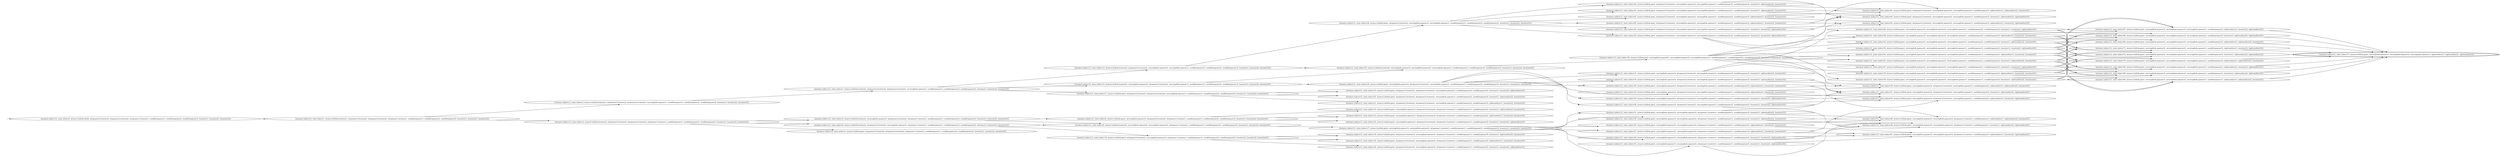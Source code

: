 digraph {
rankdir="LR"
s0[label="(instance index=12, state index=0, atoms={at(bob,shed), at(spanner3,location2), at(spanner2,location2), at(spanner1,location1), useable(spanner1), useable(spanner2), useable(spanner3), loose(nut1), loose(nut2), loose(nut3)})"]
s1[label="(instance index=12, state index=1, atoms={at(bob,location1), at(spanner3,location2), at(spanner2,location2), at(spanner1,location1), useable(spanner1), useable(spanner2), useable(spanner3), loose(nut1), loose(nut2), loose(nut3)})"]
s3[label="(instance index=12, state index=3, atoms={at(bob,location1), at(spanner3,location2), at(spanner2,location2), carrying(bob,spanner1), useable(spanner1), useable(spanner2), useable(spanner3), loose(nut1), loose(nut2), loose(nut3)})"]
s2[label="(instance index=12, state index=2, atoms={at(bob,location2), at(spanner3,location2), at(spanner2,location2), at(spanner1,location1), useable(spanner1), useable(spanner2), useable(spanner3), loose(nut1), loose(nut2), loose(nut3)})"]
s7[label="(instance index=12, state index=7, atoms={at(bob,location2), at(spanner3,location2), at(spanner2,location2), carrying(bob,spanner1), useable(spanner1), useable(spanner2), useable(spanner3), loose(nut1), loose(nut2), loose(nut3)})"]
s6[label="(instance index=12, state index=6, atoms={at(bob,location2), at(spanner3,location2), carrying(bob,spanner2), at(spanner1,location1), useable(spanner1), useable(spanner2), useable(spanner3), loose(nut1), loose(nut2), loose(nut3)})"]
s5[label="(instance index=12, state index=5, atoms={at(bob,location2), carrying(bob,spanner3), at(spanner2,location2), at(spanner1,location1), useable(spanner1), useable(spanner2), useable(spanner3), loose(nut1), loose(nut2), loose(nut3)})"]
s4[label="(instance index=12, state index=4, atoms={at(bob,gate), at(spanner3,location2), at(spanner2,location2), at(spanner1,location1), useable(spanner1), useable(spanner2), useable(spanner3), loose(nut1), loose(nut2), loose(nut3)})"]
s12[label="(instance index=12, state index=12, atoms={at(bob,location2), carrying(bob,spanner3), at(spanner2,location2), carrying(bob,spanner1), useable(spanner1), useable(spanner2), useable(spanner3), loose(nut1), loose(nut2), loose(nut3)})"]
s13[label="(instance index=12, state index=13, atoms={at(bob,location2), at(spanner3,location2), carrying(bob,spanner2), carrying(bob,spanner1), useable(spanner1), useable(spanner2), useable(spanner3), loose(nut1), loose(nut2), loose(nut3)})"]
s11[label="(instance index=12, state index=11, atoms={at(bob,gate), at(spanner3,location2), at(spanner2,location2), carrying(bob,spanner1), useable(spanner1), useable(spanner2), useable(spanner3), loose(nut1), loose(nut2), loose(nut3)})"]
s9[label="(instance index=12, state index=9, atoms={at(bob,location2), carrying(bob,spanner3), carrying(bob,spanner2), at(spanner1,location1), useable(spanner1), useable(spanner2), useable(spanner3), loose(nut1), loose(nut2), loose(nut3)})"]
s10[label="(instance index=12, state index=10, atoms={at(bob,gate), at(spanner3,location2), carrying(bob,spanner2), at(spanner1,location1), useable(spanner1), useable(spanner2), useable(spanner3), loose(nut1), loose(nut2), loose(nut3)})"]
s8[label="(instance index=12, state index=8, atoms={at(bob,gate), carrying(bob,spanner3), at(spanner2,location2), at(spanner1,location1), useable(spanner1), useable(spanner2), useable(spanner3), loose(nut1), loose(nut2), loose(nut3)})"]
s25[label="(instance index=12, state index=25, atoms={at(bob,location2), carrying(bob,spanner3), carrying(bob,spanner2), carrying(bob,spanner1), useable(spanner1), useable(spanner2), useable(spanner3), loose(nut1), loose(nut2), loose(nut3)})"]
s24[label="(instance index=12, state index=24, atoms={at(bob,gate), carrying(bob,spanner3), at(spanner2,location2), carrying(bob,spanner1), useable(spanner1), useable(spanner2), useable(spanner3), loose(nut1), loose(nut2), loose(nut3)})"]
s26[label="(instance index=12, state index=26, atoms={at(bob,gate), at(spanner3,location2), carrying(bob,spanner2), carrying(bob,spanner1), useable(spanner1), useable(spanner2), useable(spanner3), loose(nut1), loose(nut2), loose(nut3)})"]
s23[label="(instance index=12, state index=23, atoms={at(bob,gate), at(spanner3,location2), at(spanner2,location2), carrying(bob,spanner1), useable(spanner2), useable(spanner3), loose(nut1), loose(nut2), tightened(nut3)})"]
s22[label="(instance index=12, state index=22, atoms={at(bob,gate), at(spanner3,location2), at(spanner2,location2), carrying(bob,spanner1), useable(spanner2), useable(spanner3), loose(nut1), tightened(nut2), loose(nut3)})"]
s21[label="(instance index=12, state index=21, atoms={at(bob,gate), at(spanner3,location2), at(spanner2,location2), carrying(bob,spanner1), useable(spanner2), useable(spanner3), tightened(nut1), loose(nut2), loose(nut3)})"]
s17[label="(instance index=12, state index=17, atoms={at(bob,gate), carrying(bob,spanner3), carrying(bob,spanner2), at(spanner1,location1), useable(spanner1), useable(spanner2), useable(spanner3), loose(nut1), loose(nut2), loose(nut3)})"]
s20[label="(instance index=12, state index=20, atoms={at(bob,gate), at(spanner3,location2), carrying(bob,spanner2), at(spanner1,location1), useable(spanner1), useable(spanner3), loose(nut1), loose(nut2), tightened(nut3)})"]
s19[label="(instance index=12, state index=19, atoms={at(bob,gate), at(spanner3,location2), carrying(bob,spanner2), at(spanner1,location1), useable(spanner1), useable(spanner3), loose(nut1), tightened(nut2), loose(nut3)})"]
s18[label="(instance index=12, state index=18, atoms={at(bob,gate), at(spanner3,location2), carrying(bob,spanner2), at(spanner1,location1), useable(spanner1), useable(spanner3), tightened(nut1), loose(nut2), loose(nut3)})"]
s16[label="(instance index=12, state index=16, atoms={at(bob,gate), carrying(bob,spanner3), at(spanner2,location2), at(spanner1,location1), useable(spanner1), useable(spanner2), loose(nut1), loose(nut2), tightened(nut3)})"]
s15[label="(instance index=12, state index=15, atoms={at(bob,gate), carrying(bob,spanner3), at(spanner2,location2), at(spanner1,location1), useable(spanner1), useable(spanner2), loose(nut1), tightened(nut2), loose(nut3)})"]
s14[label="(instance index=12, state index=14, atoms={at(bob,gate), carrying(bob,spanner3), at(spanner2,location2), at(spanner1,location1), useable(spanner1), useable(spanner2), tightened(nut1), loose(nut2), loose(nut3)})"]
s39[label="(instance index=12, state index=39, atoms={at(bob,gate), carrying(bob,spanner3), carrying(bob,spanner2), carrying(bob,spanner1), useable(spanner1), useable(spanner2), useable(spanner3), loose(nut1), loose(nut2), loose(nut3)})"]
s38[label="(instance index=12, state index=38, atoms={at(bob,gate), carrying(bob,spanner3), at(spanner2,location2), carrying(bob,spanner1), useable(spanner2), useable(spanner3), loose(nut1), loose(nut2), tightened(nut3)})"]
s37[label="(instance index=12, state index=37, atoms={at(bob,gate), carrying(bob,spanner3), at(spanner2,location2), carrying(bob,spanner1), useable(spanner2), useable(spanner3), loose(nut1), tightened(nut2), loose(nut3)})"]
s36[label="(instance index=12, state index=36, atoms={at(bob,gate), carrying(bob,spanner3), at(spanner2,location2), carrying(bob,spanner1), useable(spanner2), useable(spanner3), tightened(nut1), loose(nut2), loose(nut3)})"]
s35[label="(instance index=12, state index=35, atoms={at(bob,gate), carrying(bob,spanner3), at(spanner2,location2), carrying(bob,spanner1), useable(spanner1), useable(spanner2), loose(nut1), loose(nut2), tightened(nut3)})"]
s34[label="(instance index=12, state index=34, atoms={at(bob,gate), carrying(bob,spanner3), at(spanner2,location2), carrying(bob,spanner1), useable(spanner1), useable(spanner2), loose(nut1), tightened(nut2), loose(nut3)})"]
s33[label="(instance index=12, state index=33, atoms={at(bob,gate), carrying(bob,spanner3), at(spanner2,location2), carrying(bob,spanner1), useable(spanner1), useable(spanner2), tightened(nut1), loose(nut2), loose(nut3)})"]
s45[label="(instance index=12, state index=45, atoms={at(bob,gate), at(spanner3,location2), carrying(bob,spanner2), carrying(bob,spanner1), useable(spanner2), useable(spanner3), loose(nut1), loose(nut2), tightened(nut3)})"]
s44[label="(instance index=12, state index=44, atoms={at(bob,gate), at(spanner3,location2), carrying(bob,spanner2), carrying(bob,spanner1), useable(spanner2), useable(spanner3), loose(nut1), tightened(nut2), loose(nut3)})"]
s43[label="(instance index=12, state index=43, atoms={at(bob,gate), at(spanner3,location2), carrying(bob,spanner2), carrying(bob,spanner1), useable(spanner2), useable(spanner3), tightened(nut1), loose(nut2), loose(nut3)})"]
s42[label="(instance index=12, state index=42, atoms={at(bob,gate), at(spanner3,location2), carrying(bob,spanner2), carrying(bob,spanner1), useable(spanner1), useable(spanner3), loose(nut1), loose(nut2), tightened(nut3)})"]
s41[label="(instance index=12, state index=41, atoms={at(bob,gate), at(spanner3,location2), carrying(bob,spanner2), carrying(bob,spanner1), useable(spanner1), useable(spanner3), loose(nut1), tightened(nut2), loose(nut3)})"]
s40[label="(instance index=12, state index=40, atoms={at(bob,gate), at(spanner3,location2), carrying(bob,spanner2), carrying(bob,spanner1), useable(spanner1), useable(spanner3), tightened(nut1), loose(nut2), loose(nut3)})"]
s32[label="(instance index=12, state index=32, atoms={at(bob,gate), carrying(bob,spanner3), carrying(bob,spanner2), at(spanner1,location1), useable(spanner1), useable(spanner3), loose(nut1), loose(nut2), tightened(nut3)})"]
s31[label="(instance index=12, state index=31, atoms={at(bob,gate), carrying(bob,spanner3), carrying(bob,spanner2), at(spanner1,location1), useable(spanner1), useable(spanner3), loose(nut1), tightened(nut2), loose(nut3)})"]
s30[label="(instance index=12, state index=30, atoms={at(bob,gate), carrying(bob,spanner3), carrying(bob,spanner2), at(spanner1,location1), useable(spanner1), useable(spanner3), tightened(nut1), loose(nut2), loose(nut3)})"]
s29[label="(instance index=12, state index=29, atoms={at(bob,gate), carrying(bob,spanner3), carrying(bob,spanner2), at(spanner1,location1), useable(spanner1), useable(spanner2), loose(nut1), loose(nut2), tightened(nut3)})"]
s28[label="(instance index=12, state index=28, atoms={at(bob,gate), carrying(bob,spanner3), carrying(bob,spanner2), at(spanner1,location1), useable(spanner1), useable(spanner2), loose(nut1), tightened(nut2), loose(nut3)})"]
s27[label="(instance index=12, state index=27, atoms={at(bob,gate), carrying(bob,spanner3), carrying(bob,spanner2), at(spanner1,location1), useable(spanner1), useable(spanner2), tightened(nut1), loose(nut2), loose(nut3)})"]
s58[label="(instance index=12, state index=58, atoms={at(bob,gate), carrying(bob,spanner3), carrying(bob,spanner2), carrying(bob,spanner1), useable(spanner2), useable(spanner3), tightened(nut1), loose(nut2), loose(nut3)})"]
s54[label="(instance index=12, state index=54, atoms={at(bob,gate), carrying(bob,spanner3), carrying(bob,spanner2), carrying(bob,spanner1), useable(spanner1), useable(spanner2), loose(nut1), loose(nut2), tightened(nut3)})"]
s55[label="(instance index=12, state index=55, atoms={at(bob,gate), carrying(bob,spanner3), carrying(bob,spanner2), carrying(bob,spanner1), useable(spanner1), useable(spanner3), tightened(nut1), loose(nut2), loose(nut3)})"]
s53[label="(instance index=12, state index=53, atoms={at(bob,gate), carrying(bob,spanner3), carrying(bob,spanner2), carrying(bob,spanner1), useable(spanner1), useable(spanner2), loose(nut1), tightened(nut2), loose(nut3)})"]
s52[label="(instance index=12, state index=52, atoms={at(bob,gate), carrying(bob,spanner3), carrying(bob,spanner2), carrying(bob,spanner1), useable(spanner1), useable(spanner2), tightened(nut1), loose(nut2), loose(nut3)})"]
s57[label="(instance index=12, state index=57, atoms={at(bob,gate), carrying(bob,spanner3), carrying(bob,spanner2), carrying(bob,spanner1), useable(spanner1), useable(spanner3), loose(nut1), loose(nut2), tightened(nut3)})"]
s60[label="(instance index=12, state index=60, atoms={at(bob,gate), carrying(bob,spanner3), carrying(bob,spanner2), carrying(bob,spanner1), useable(spanner2), useable(spanner3), loose(nut1), loose(nut2), tightened(nut3)})"]
s59[label="(instance index=12, state index=59, atoms={at(bob,gate), carrying(bob,spanner3), carrying(bob,spanner2), carrying(bob,spanner1), useable(spanner2), useable(spanner3), loose(nut1), tightened(nut2), loose(nut3)})"]
s56[label="(instance index=12, state index=56, atoms={at(bob,gate), carrying(bob,spanner3), carrying(bob,spanner2), carrying(bob,spanner1), useable(spanner1), useable(spanner3), loose(nut1), tightened(nut2), loose(nut3)})"]
s51[label="(instance index=12, state index=51, atoms={at(bob,gate), carrying(bob,spanner3), at(spanner2,location2), carrying(bob,spanner1), useable(spanner2), loose(nut1), tightened(nut2), tightened(nut3)})"]
s50[label="(instance index=12, state index=50, atoms={at(bob,gate), carrying(bob,spanner3), at(spanner2,location2), carrying(bob,spanner1), useable(spanner2), tightened(nut1), loose(nut2), tightened(nut3)})"]
s49[label="(instance index=12, state index=49, atoms={at(bob,gate), carrying(bob,spanner3), at(spanner2,location2), carrying(bob,spanner1), useable(spanner2), tightened(nut1), tightened(nut2), loose(nut3)})"]
s63[label="(instance index=12, state index=63, atoms={at(bob,gate), at(spanner3,location2), carrying(bob,spanner2), carrying(bob,spanner1), useable(spanner3), loose(nut1), tightened(nut2), tightened(nut3)})"]
s62[label="(instance index=12, state index=62, atoms={at(bob,gate), at(spanner3,location2), carrying(bob,spanner2), carrying(bob,spanner1), useable(spanner3), tightened(nut1), loose(nut2), tightened(nut3)})"]
s61[label="(instance index=12, state index=61, atoms={at(bob,gate), at(spanner3,location2), carrying(bob,spanner2), carrying(bob,spanner1), useable(spanner3), tightened(nut1), tightened(nut2), loose(nut3)})"]
s48[label="(instance index=12, state index=48, atoms={at(bob,gate), carrying(bob,spanner3), carrying(bob,spanner2), at(spanner1,location1), useable(spanner1), loose(nut1), tightened(nut2), tightened(nut3)})"]
s47[label="(instance index=12, state index=47, atoms={at(bob,gate), carrying(bob,spanner3), carrying(bob,spanner2), at(spanner1,location1), useable(spanner1), tightened(nut1), loose(nut2), tightened(nut3)})"]
s46[label="(instance index=12, state index=46, atoms={at(bob,gate), carrying(bob,spanner3), carrying(bob,spanner2), at(spanner1,location1), useable(spanner1), tightened(nut1), tightened(nut2), loose(nut3)})"]
s72[label="(instance index=12, state index=72, atoms={at(bob,gate), carrying(bob,spanner3), carrying(bob,spanner2), carrying(bob,spanner1), useable(spanner3), loose(nut1), tightened(nut2), tightened(nut3)})"]
s64[label="(instance index=12, state index=64, atoms={at(bob,gate), carrying(bob,spanner3), carrying(bob,spanner2), carrying(bob,spanner1), useable(spanner1), tightened(nut1), tightened(nut2), loose(nut3)})"]
s65[label="(instance index=12, state index=65, atoms={at(bob,gate), carrying(bob,spanner3), carrying(bob,spanner2), carrying(bob,spanner1), useable(spanner1), tightened(nut1), loose(nut2), tightened(nut3)})"]
s66[label="(instance index=12, state index=66, atoms={at(bob,gate), carrying(bob,spanner3), carrying(bob,spanner2), carrying(bob,spanner1), useable(spanner2), tightened(nut1), tightened(nut2), loose(nut3)})"]
s67[label="(instance index=12, state index=67, atoms={at(bob,gate), carrying(bob,spanner3), carrying(bob,spanner2), carrying(bob,spanner1), useable(spanner2), tightened(nut1), loose(nut2), tightened(nut3)})"]
s68[label="(instance index=12, state index=68, atoms={at(bob,gate), carrying(bob,spanner3), carrying(bob,spanner2), carrying(bob,spanner1), useable(spanner1), loose(nut1), tightened(nut2), tightened(nut3)})"]
s69[label="(instance index=12, state index=69, atoms={at(bob,gate), carrying(bob,spanner3), carrying(bob,spanner2), carrying(bob,spanner1), useable(spanner2), loose(nut1), tightened(nut2), tightened(nut3)})"]
s70[label="(instance index=12, state index=70, atoms={at(bob,gate), carrying(bob,spanner3), carrying(bob,spanner2), carrying(bob,spanner1), useable(spanner3), tightened(nut1), tightened(nut2), loose(nut3)})"]
s71[label="(instance index=12, state index=71, atoms={at(bob,gate), carrying(bob,spanner3), carrying(bob,spanner2), carrying(bob,spanner1), useable(spanner3), tightened(nut1), loose(nut2), tightened(nut3)})"]
s73[peripheries=2,label="(instance index=12, state index=73, atoms={at(bob,gate), carrying(bob,spanner3), carrying(bob,spanner2), carrying(bob,spanner1), tightened(nut1), tightened(nut2), tightened(nut3)})"]
Dangling [ label = "", style = invis ]
{ rank = same; Dangling }
Dangling -> s0
{ rank = same; s0}
{ rank = same; s1}
{ rank = same; s3,s2}
{ rank = same; s7,s6,s5,s4}
{ rank = same; s12,s13,s11,s9,s10,s8}
{ rank = same; s25,s24,s26,s23,s22,s21,s17,s20,s19,s18,s16,s15,s14}
{ rank = same; s39,s38,s37,s36,s35,s34,s33,s45,s44,s43,s42,s41,s40,s32,s31,s30,s29,s28,s27}
{ rank = same; s58,s54,s55,s53,s52,s57,s60,s59,s56,s51,s50,s49,s63,s62,s61,s48,s47,s46}
{ rank = same; s72,s64,s65,s66,s67,s68,s69,s70,s71}
{ rank = same; s73}
{
s0->s1
}
{
s1->s3
s1->s2
}
{
s3->s7
s2->s6
s2->s5
s2->s4
}
{
s7->s13
s7->s12
s7->s11
s6->s9
s6->s10
s5->s9
s5->s8
}
{
s12->s25
s12->s24
s13->s25
s13->s26
s11->s23
s11->s22
s11->s21
s9->s17
s10->s20
s10->s19
s10->s18
s8->s16
s8->s15
s8->s14
}
{
s25->s39
s24->s38
s24->s37
s24->s36
s24->s35
s24->s34
s24->s33
s26->s45
s26->s44
s26->s43
s26->s42
s26->s41
s26->s40
s17->s32
s17->s31
s17->s30
s17->s29
s17->s28
s17->s27
}
{
s39->s60
s39->s59
s39->s58
s39->s57
s39->s56
s39->s55
s39->s54
s39->s53
s39->s52
s38->s51
s38->s50
s37->s51
s37->s49
s36->s50
s36->s49
s35->s51
s35->s50
s34->s51
s34->s49
s33->s50
s33->s49
s45->s63
s45->s62
s44->s63
s44->s61
s43->s62
s43->s61
s42->s63
s42->s62
s41->s63
s41->s61
s40->s62
s40->s61
s32->s48
s32->s47
s31->s48
s31->s46
s30->s47
s30->s46
s29->s48
s29->s47
s28->s48
s28->s46
s27->s47
s27->s46
}
{
s58->s71
s58->s70
s58->s67
s58->s66
s54->s69
s54->s67
s54->s68
s54->s65
s55->s71
s55->s70
s55->s65
s55->s64
s53->s69
s53->s66
s53->s68
s53->s64
s52->s67
s52->s66
s52->s65
s52->s64
s57->s72
s57->s71
s57->s68
s57->s65
s60->s72
s60->s71
s60->s69
s60->s67
s59->s72
s59->s70
s59->s69
s59->s66
s56->s72
s56->s70
s56->s68
s56->s64
}
{
s72->s73
s64->s73
s65->s73
s66->s73
s67->s73
s68->s73
s69->s73
s70->s73
s71->s73
}
{
}
}
